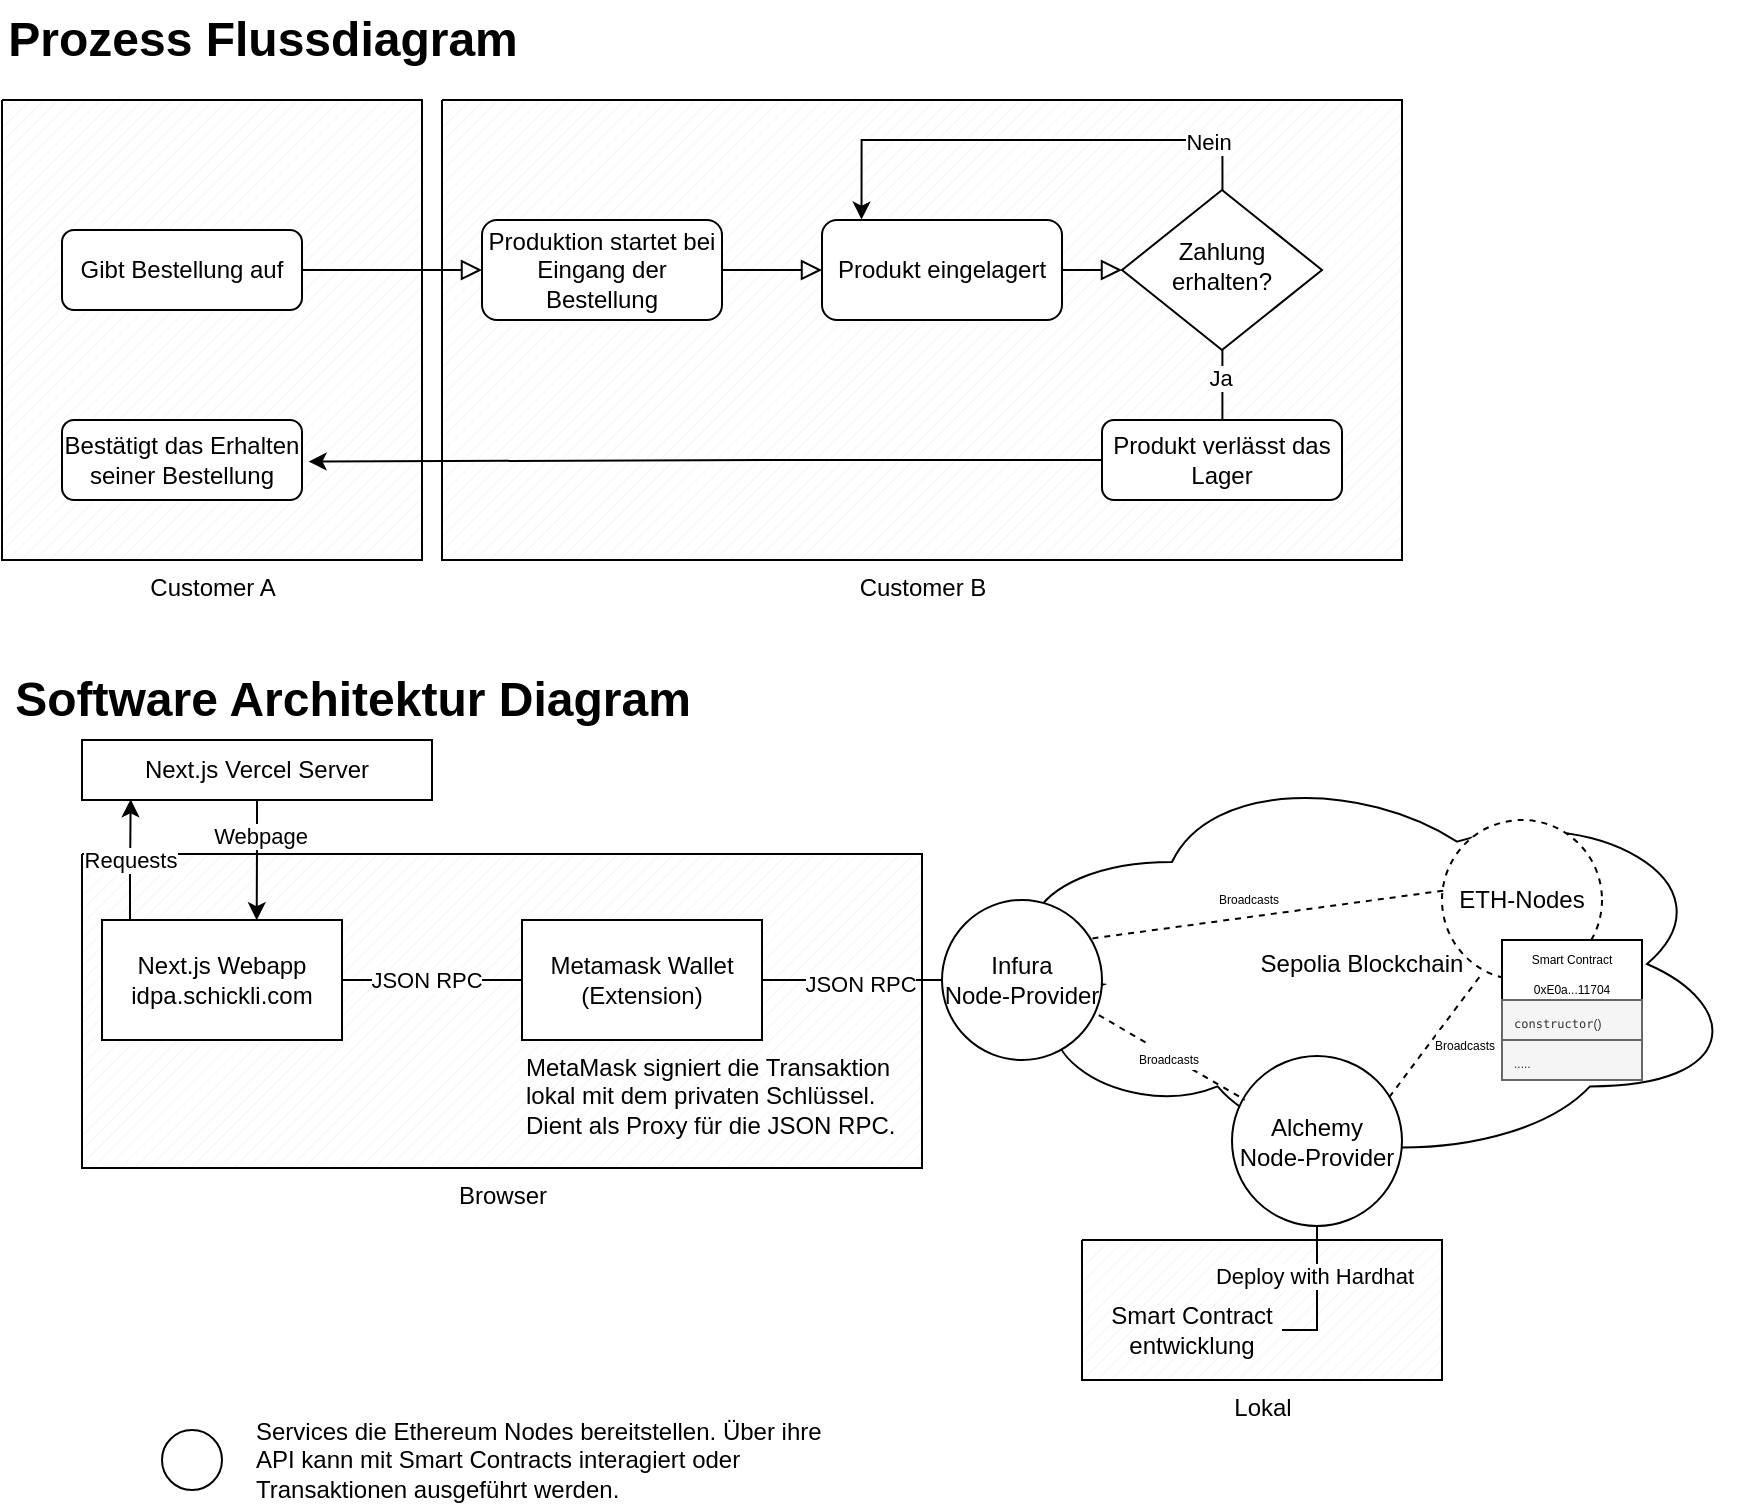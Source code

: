 <mxfile version="26.0.11">
  <diagram id="C5RBs43oDa-KdzZeNtuy" name="Page-1">
    <mxGraphModel dx="936" dy="2163" grid="1" gridSize="10" guides="1" tooltips="1" connect="1" arrows="1" fold="1" page="1" pageScale="1" pageWidth="827" pageHeight="1169" math="0" shadow="0">
      <root>
        <mxCell id="WIyWlLk6GJQsqaUBKTNV-0" />
        <mxCell id="WIyWlLk6GJQsqaUBKTNV-1" parent="WIyWlLk6GJQsqaUBKTNV-0" />
        <mxCell id="MR0TXyg04zWiqgAxsmCO-86" value="Lokal" style="verticalLabelPosition=bottom;verticalAlign=top;html=1;shape=mxgraph.basic.patternFillRect;fillStyle=diag;step=5;fillStrokeWidth=0.2;fillStrokeColor=#dddddd;" parent="WIyWlLk6GJQsqaUBKTNV-1" vertex="1">
          <mxGeometry x="560" y="610" width="180" height="70" as="geometry" />
        </mxCell>
        <mxCell id="MR0TXyg04zWiqgAxsmCO-78" value="Browser" style="verticalLabelPosition=bottom;verticalAlign=top;html=1;shape=mxgraph.basic.patternFillRect;fillStyle=diag;step=5;fillStrokeWidth=0.2;fillStrokeColor=#dddddd;" parent="WIyWlLk6GJQsqaUBKTNV-1" vertex="1">
          <mxGeometry x="60" y="417" width="420" height="157" as="geometry" />
        </mxCell>
        <mxCell id="MR0TXyg04zWiqgAxsmCO-3" value="Customer B" style="verticalLabelPosition=bottom;verticalAlign=top;html=1;shape=mxgraph.basic.patternFillRect;fillStyle=diag;step=5;fillStrokeWidth=0.2;fillStrokeColor=#dddddd;" parent="WIyWlLk6GJQsqaUBKTNV-1" vertex="1">
          <mxGeometry x="240" y="40" width="480" height="230" as="geometry" />
        </mxCell>
        <mxCell id="MR0TXyg04zWiqgAxsmCO-2" value="Customer A" style="verticalLabelPosition=bottom;verticalAlign=top;html=1;shape=mxgraph.basic.patternFillRect;fillStyle=diag;step=5;fillStrokeWidth=0.2;fillStrokeColor=#dddddd;" parent="WIyWlLk6GJQsqaUBKTNV-1" vertex="1">
          <mxGeometry x="20" y="40" width="210" height="230" as="geometry" />
        </mxCell>
        <mxCell id="WIyWlLk6GJQsqaUBKTNV-2" value="" style="rounded=0;html=1;jettySize=auto;orthogonalLoop=1;fontSize=11;endArrow=block;endFill=0;endSize=8;strokeWidth=1;shadow=0;labelBackgroundColor=none;edgeStyle=orthogonalEdgeStyle;" parent="WIyWlLk6GJQsqaUBKTNV-1" source="WIyWlLk6GJQsqaUBKTNV-7" target="WIyWlLk6GJQsqaUBKTNV-6" edge="1">
          <mxGeometry relative="1" as="geometry" />
        </mxCell>
        <mxCell id="WIyWlLk6GJQsqaUBKTNV-3" value="&lt;div&gt;Gibt Bestellung auf&lt;/div&gt;" style="rounded=1;whiteSpace=wrap;html=1;fontSize=12;glass=0;strokeWidth=1;shadow=0;" parent="WIyWlLk6GJQsqaUBKTNV-1" vertex="1">
          <mxGeometry x="50" y="105" width="120" height="40" as="geometry" />
        </mxCell>
        <mxCell id="MR0TXyg04zWiqgAxsmCO-15" style="edgeStyle=orthogonalEdgeStyle;rounded=0;orthogonalLoop=1;jettySize=auto;html=1;exitX=0.813;exitY=0.219;exitDx=0;exitDy=0;exitPerimeter=0;entryX=0.437;entryY=0.26;entryDx=0;entryDy=0;entryPerimeter=0;" parent="WIyWlLk6GJQsqaUBKTNV-1" source="MR0TXyg04zWiqgAxsmCO-3" target="MR0TXyg04zWiqgAxsmCO-3" edge="1">
          <mxGeometry relative="1" as="geometry">
            <mxPoint x="680" as="targetPoint" />
            <Array as="points">
              <mxPoint x="630" y="60" />
              <mxPoint x="450" y="60" />
            </Array>
          </mxGeometry>
        </mxCell>
        <mxCell id="MR0TXyg04zWiqgAxsmCO-16" value="&lt;div&gt;Nein&lt;/div&gt;" style="edgeLabel;html=1;align=center;verticalAlign=middle;resizable=0;points=[];" parent="MR0TXyg04zWiqgAxsmCO-15" vertex="1" connectable="0">
          <mxGeometry x="-0.702" y="1" relative="1" as="geometry">
            <mxPoint as="offset" />
          </mxGeometry>
        </mxCell>
        <mxCell id="WIyWlLk6GJQsqaUBKTNV-6" value="Zahlung erhalten?" style="rhombus;whiteSpace=wrap;html=1;shadow=0;fontFamily=Helvetica;fontSize=12;align=center;strokeWidth=1;spacing=6;spacingTop=-4;" parent="WIyWlLk6GJQsqaUBKTNV-1" vertex="1">
          <mxGeometry x="580" y="85" width="100" height="80" as="geometry" />
        </mxCell>
        <mxCell id="WIyWlLk6GJQsqaUBKTNV-11" value="Bestätigt das Erhalten seiner Bestellung" style="rounded=1;whiteSpace=wrap;html=1;fontSize=12;glass=0;strokeWidth=1;shadow=0;" parent="WIyWlLk6GJQsqaUBKTNV-1" vertex="1">
          <mxGeometry x="50" y="200" width="120" height="40" as="geometry" />
        </mxCell>
        <mxCell id="MR0TXyg04zWiqgAxsmCO-4" value="" style="rounded=0;html=1;jettySize=auto;orthogonalLoop=1;fontSize=11;endArrow=block;endFill=0;endSize=8;strokeWidth=1;shadow=0;labelBackgroundColor=none;edgeStyle=orthogonalEdgeStyle;" parent="WIyWlLk6GJQsqaUBKTNV-1" source="MR0TXyg04zWiqgAxsmCO-5" target="WIyWlLk6GJQsqaUBKTNV-7" edge="1">
          <mxGeometry relative="1" as="geometry">
            <mxPoint x="170" y="120" as="sourcePoint" />
            <mxPoint x="450" y="120" as="targetPoint" />
          </mxGeometry>
        </mxCell>
        <mxCell id="WIyWlLk6GJQsqaUBKTNV-7" value="Produkt eingelagert" style="rounded=1;whiteSpace=wrap;html=1;fontSize=12;glass=0;strokeWidth=1;shadow=0;" parent="WIyWlLk6GJQsqaUBKTNV-1" vertex="1">
          <mxGeometry x="430" y="100" width="120" height="50" as="geometry" />
        </mxCell>
        <mxCell id="MR0TXyg04zWiqgAxsmCO-6" value="" style="rounded=0;html=1;jettySize=auto;orthogonalLoop=1;fontSize=11;endArrow=block;endFill=0;endSize=8;strokeWidth=1;shadow=0;labelBackgroundColor=none;edgeStyle=orthogonalEdgeStyle;" parent="WIyWlLk6GJQsqaUBKTNV-1" source="WIyWlLk6GJQsqaUBKTNV-3" target="MR0TXyg04zWiqgAxsmCO-5" edge="1">
          <mxGeometry relative="1" as="geometry">
            <mxPoint x="170" y="120" as="sourcePoint" />
            <mxPoint x="430" y="125" as="targetPoint" />
            <Array as="points">
              <mxPoint x="190" y="125" />
              <mxPoint x="190" y="125" />
            </Array>
          </mxGeometry>
        </mxCell>
        <mxCell id="MR0TXyg04zWiqgAxsmCO-5" value="Produktion startet bei Eingang der Bestellung" style="rounded=1;whiteSpace=wrap;html=1;fontSize=12;glass=0;strokeWidth=1;shadow=0;" parent="WIyWlLk6GJQsqaUBKTNV-1" vertex="1">
          <mxGeometry x="260" y="100" width="120" height="50" as="geometry" />
        </mxCell>
        <mxCell id="MR0TXyg04zWiqgAxsmCO-12" value="m" style="edgeStyle=orthogonalEdgeStyle;rounded=0;orthogonalLoop=1;jettySize=auto;html=1;entryX=0.502;entryY=0.527;entryDx=0;entryDy=0;entryPerimeter=0;" parent="WIyWlLk6GJQsqaUBKTNV-1" source="WIyWlLk6GJQsqaUBKTNV-6" target="MR0TXyg04zWiqgAxsmCO-7" edge="1">
          <mxGeometry relative="1" as="geometry">
            <mxPoint x="630" y="165" as="sourcePoint" />
            <mxPoint x="521" y="240" as="targetPoint" />
            <Array as="points">
              <mxPoint x="630" y="240" />
            </Array>
          </mxGeometry>
        </mxCell>
        <mxCell id="MR0TXyg04zWiqgAxsmCO-14" value="Ja" style="edgeLabel;html=1;align=center;verticalAlign=middle;resizable=0;points=[];" parent="MR0TXyg04zWiqgAxsmCO-12" vertex="1" connectable="0">
          <mxGeometry x="-0.706" y="-1" relative="1" as="geometry">
            <mxPoint as="offset" />
          </mxGeometry>
        </mxCell>
        <mxCell id="MR0TXyg04zWiqgAxsmCO-7" value="Produkt verlässt das Lager" style="rounded=1;whiteSpace=wrap;html=1;fontSize=12;glass=0;strokeWidth=1;shadow=0;" parent="WIyWlLk6GJQsqaUBKTNV-1" vertex="1">
          <mxGeometry x="570" y="200" width="120" height="40" as="geometry" />
        </mxCell>
        <mxCell id="MR0TXyg04zWiqgAxsmCO-13" style="edgeStyle=orthogonalEdgeStyle;rounded=0;orthogonalLoop=1;jettySize=auto;html=1;entryX=0.73;entryY=0.786;entryDx=0;entryDy=0;entryPerimeter=0;" parent="WIyWlLk6GJQsqaUBKTNV-1" source="MR0TXyg04zWiqgAxsmCO-7" target="MR0TXyg04zWiqgAxsmCO-2" edge="1">
          <mxGeometry relative="1" as="geometry" />
        </mxCell>
        <mxCell id="MR0TXyg04zWiqgAxsmCO-34" value="Prozess Flussdiagram" style="text;strokeColor=none;fillColor=none;html=1;fontSize=24;fontStyle=1;verticalAlign=middle;align=center;" parent="WIyWlLk6GJQsqaUBKTNV-1" vertex="1">
          <mxGeometry x="100" y="-10" width="100" height="40" as="geometry" />
        </mxCell>
        <mxCell id="MR0TXyg04zWiqgAxsmCO-35" value="Software Architektur Diagram" style="text;strokeColor=none;fillColor=none;html=1;fontSize=24;fontStyle=1;verticalAlign=middle;align=center;" parent="WIyWlLk6GJQsqaUBKTNV-1" vertex="1">
          <mxGeometry x="145" y="320" width="100" height="40" as="geometry" />
        </mxCell>
        <mxCell id="MR0TXyg04zWiqgAxsmCO-41" style="edgeStyle=orthogonalEdgeStyle;rounded=0;orthogonalLoop=1;jettySize=auto;html=1;entryX=0;entryY=0.5;entryDx=0;entryDy=0;endArrow=none;endFill=0;" parent="WIyWlLk6GJQsqaUBKTNV-1" source="MR0TXyg04zWiqgAxsmCO-37" target="MR0TXyg04zWiqgAxsmCO-38" edge="1">
          <mxGeometry relative="1" as="geometry" />
        </mxCell>
        <mxCell id="MR0TXyg04zWiqgAxsmCO-58" value="JSON RPC" style="edgeLabel;html=1;align=center;verticalAlign=middle;resizable=0;points=[];" parent="MR0TXyg04zWiqgAxsmCO-41" vertex="1" connectable="0">
          <mxGeometry x="-0.086" relative="1" as="geometry">
            <mxPoint x="1" as="offset" />
          </mxGeometry>
        </mxCell>
        <mxCell id="MR0TXyg04zWiqgAxsmCO-37" value="&lt;div&gt;Next.js Webapp&lt;br&gt;idpa.schickli.com&lt;br&gt;&lt;/div&gt;" style="rounded=0;whiteSpace=wrap;html=1;" parent="WIyWlLk6GJQsqaUBKTNV-1" vertex="1">
          <mxGeometry x="70" y="450" width="120" height="60" as="geometry" />
        </mxCell>
        <mxCell id="MR0TXyg04zWiqgAxsmCO-38" value="&lt;div&gt;Metamask Wallet&lt;/div&gt;&lt;div&gt;(Extension)&lt;br&gt;&lt;/div&gt;" style="rounded=0;whiteSpace=wrap;html=1;" parent="WIyWlLk6GJQsqaUBKTNV-1" vertex="1">
          <mxGeometry x="280" y="450" width="120" height="60" as="geometry" />
        </mxCell>
        <mxCell id="MR0TXyg04zWiqgAxsmCO-42" value="Sepolia Blockchain" style="ellipse;shape=cloud;whiteSpace=wrap;html=1;" parent="WIyWlLk6GJQsqaUBKTNV-1" vertex="1">
          <mxGeometry x="510" y="370" width="380" height="204" as="geometry" />
        </mxCell>
        <mxCell id="MR0TXyg04zWiqgAxsmCO-45" style="edgeStyle=orthogonalEdgeStyle;rounded=0;orthogonalLoop=1;jettySize=auto;html=1;entryX=0.5;entryY=1;entryDx=0;entryDy=0;endArrow=none;endFill=0;" parent="WIyWlLk6GJQsqaUBKTNV-1" source="MR0TXyg04zWiqgAxsmCO-44" target="MR0TXyg04zWiqgAxsmCO-52" edge="1">
          <mxGeometry relative="1" as="geometry">
            <mxPoint x="630" y="675" as="targetPoint" />
            <Array as="points">
              <mxPoint x="605" y="655" />
              <mxPoint x="605" y="655" />
            </Array>
          </mxGeometry>
        </mxCell>
        <mxCell id="MR0TXyg04zWiqgAxsmCO-76" value="Deploy with Hardhat" style="edgeLabel;html=1;align=center;verticalAlign=middle;resizable=0;points=[];" parent="MR0TXyg04zWiqgAxsmCO-45" vertex="1" connectable="0">
          <mxGeometry x="0.3" y="2" relative="1" as="geometry">
            <mxPoint as="offset" />
          </mxGeometry>
        </mxCell>
        <mxCell id="MR0TXyg04zWiqgAxsmCO-44" value="Smart Contract entwicklung" style="text;html=1;align=center;verticalAlign=middle;whiteSpace=wrap;rounded=0;" parent="WIyWlLk6GJQsqaUBKTNV-1" vertex="1">
          <mxGeometry x="570" y="640" width="90" height="30" as="geometry" />
        </mxCell>
        <mxCell id="MR0TXyg04zWiqgAxsmCO-51" value="" style="edgeStyle=orthogonalEdgeStyle;rounded=0;orthogonalLoop=1;jettySize=auto;html=1;endArrow=none;endFill=0;entryX=0;entryY=0.5;entryDx=0;entryDy=0;" parent="WIyWlLk6GJQsqaUBKTNV-1" source="MR0TXyg04zWiqgAxsmCO-38" target="MR0TXyg04zWiqgAxsmCO-50" edge="1">
          <mxGeometry relative="1" as="geometry">
            <mxPoint x="290" y="490" as="sourcePoint" />
            <mxPoint x="360" y="480" as="targetPoint" />
            <Array as="points" />
          </mxGeometry>
        </mxCell>
        <mxCell id="MR0TXyg04zWiqgAxsmCO-69" value="JSON RPC" style="edgeLabel;html=1;align=center;verticalAlign=middle;resizable=0;points=[];" parent="MR0TXyg04zWiqgAxsmCO-51" vertex="1" connectable="0">
          <mxGeometry x="0.08" y="-2" relative="1" as="geometry">
            <mxPoint as="offset" />
          </mxGeometry>
        </mxCell>
        <mxCell id="MR0TXyg04zWiqgAxsmCO-50" value="&lt;div&gt;Infura&lt;/div&gt;&lt;div&gt;Node-Provider&lt;/div&gt;" style="ellipse;whiteSpace=wrap;html=1;aspect=fixed;" parent="WIyWlLk6GJQsqaUBKTNV-1" vertex="1">
          <mxGeometry x="490" y="440" width="80" height="80" as="geometry" />
        </mxCell>
        <mxCell id="MR0TXyg04zWiqgAxsmCO-52" value="&lt;div&gt;Alchemy&lt;/div&gt;Node-Provider" style="ellipse;whiteSpace=wrap;html=1;aspect=fixed;" parent="WIyWlLk6GJQsqaUBKTNV-1" vertex="1">
          <mxGeometry x="635" y="518" width="85" height="85" as="geometry" />
        </mxCell>
        <mxCell id="MR0TXyg04zWiqgAxsmCO-55" value="" style="ellipse;whiteSpace=wrap;html=1;aspect=fixed;" parent="WIyWlLk6GJQsqaUBKTNV-1" vertex="1">
          <mxGeometry x="100" y="705" width="30" height="30" as="geometry" />
        </mxCell>
        <mxCell id="MR0TXyg04zWiqgAxsmCO-56" value="Services die Ethereum Nodes bereitstellen. Über ihre API kann mit Smart Contracts interagiert oder Transaktionen ausgeführt werden." style="text;html=1;align=left;verticalAlign=middle;whiteSpace=wrap;rounded=0;" parent="WIyWlLk6GJQsqaUBKTNV-1" vertex="1">
          <mxGeometry x="145" y="700" width="285" height="40" as="geometry" />
        </mxCell>
        <mxCell id="MR0TXyg04zWiqgAxsmCO-57" value="&lt;div&gt;MetaMask signiert die Transaktion lokal mit dem privaten Schlüssel. Dient als Proxy für die JSON RPC. &lt;/div&gt;" style="text;html=1;align=left;verticalAlign=middle;whiteSpace=wrap;rounded=0;" parent="WIyWlLk6GJQsqaUBKTNV-1" vertex="1">
          <mxGeometry x="280" y="518" width="190" height="40" as="geometry" />
        </mxCell>
        <mxCell id="MR0TXyg04zWiqgAxsmCO-59" value="ETH-Nodes" style="ellipse;whiteSpace=wrap;html=1;aspect=fixed;dashed=1;" parent="WIyWlLk6GJQsqaUBKTNV-1" vertex="1">
          <mxGeometry x="740" y="400" width="80" height="80" as="geometry" />
        </mxCell>
        <mxCell id="MR0TXyg04zWiqgAxsmCO-60" value="" style="endArrow=none;dashed=1;html=1;rounded=0;exitX=0.98;exitY=0.72;exitDx=0;exitDy=0;exitPerimeter=0;entryX=0.075;entryY=0.258;entryDx=0;entryDy=0;entryPerimeter=0;" parent="WIyWlLk6GJQsqaUBKTNV-1" source="MR0TXyg04zWiqgAxsmCO-50" target="MR0TXyg04zWiqgAxsmCO-52" edge="1">
          <mxGeometry width="50" height="50" relative="1" as="geometry">
            <mxPoint x="560" y="525" as="sourcePoint" />
            <mxPoint x="610" y="475" as="targetPoint" />
          </mxGeometry>
        </mxCell>
        <mxCell id="MR0TXyg04zWiqgAxsmCO-68" value="&lt;font style=&quot;font-size: 6px;&quot;&gt;Broadcasts&lt;/font&gt;" style="edgeLabel;html=1;align=center;verticalAlign=middle;resizable=0;points=[];" parent="MR0TXyg04zWiqgAxsmCO-60" vertex="1" connectable="0">
          <mxGeometry x="-0.068" relative="1" as="geometry">
            <mxPoint as="offset" />
          </mxGeometry>
        </mxCell>
        <mxCell id="MR0TXyg04zWiqgAxsmCO-62" value="" style="endArrow=none;dashed=1;html=1;rounded=0;exitX=0.925;exitY=0.242;exitDx=0;exitDy=0;exitPerimeter=0;entryX=0.25;entryY=0.96;entryDx=0;entryDy=0;entryPerimeter=0;" parent="WIyWlLk6GJQsqaUBKTNV-1" source="MR0TXyg04zWiqgAxsmCO-52" target="MR0TXyg04zWiqgAxsmCO-59" edge="1">
          <mxGeometry width="50" height="50" relative="1" as="geometry">
            <mxPoint x="560" y="525" as="sourcePoint" />
            <mxPoint x="610" y="475" as="targetPoint" />
          </mxGeometry>
        </mxCell>
        <mxCell id="MR0TXyg04zWiqgAxsmCO-65" value="&lt;font style=&quot;font-size: 6px;&quot;&gt;Broadcasts&lt;/font&gt;" style="edgeLabel;html=1;align=center;verticalAlign=middle;resizable=0;points=[];" parent="MR0TXyg04zWiqgAxsmCO-62" vertex="1" connectable="0">
          <mxGeometry x="-0.107" relative="1" as="geometry">
            <mxPoint x="16" as="offset" />
          </mxGeometry>
        </mxCell>
        <mxCell id="MR0TXyg04zWiqgAxsmCO-63" value="" style="endArrow=none;dashed=1;html=1;rounded=0;exitX=0.94;exitY=0.24;exitDx=0;exitDy=0;exitPerimeter=0;entryX=0.02;entryY=0.44;entryDx=0;entryDy=0;entryPerimeter=0;" parent="WIyWlLk6GJQsqaUBKTNV-1" source="MR0TXyg04zWiqgAxsmCO-50" target="MR0TXyg04zWiqgAxsmCO-59" edge="1">
          <mxGeometry width="50" height="50" relative="1" as="geometry">
            <mxPoint x="560" y="525" as="sourcePoint" />
            <mxPoint x="610" y="475" as="targetPoint" />
          </mxGeometry>
        </mxCell>
        <mxCell id="MR0TXyg04zWiqgAxsmCO-64" value="&lt;font style=&quot;font-size: 6px;&quot;&gt;Broadcasts&lt;/font&gt;" style="edgeLabel;html=1;align=center;verticalAlign=middle;resizable=0;points=[];" parent="MR0TXyg04zWiqgAxsmCO-63" vertex="1" connectable="0">
          <mxGeometry x="-0.079" y="-1" relative="1" as="geometry">
            <mxPoint x="-4" y="-11" as="offset" />
          </mxGeometry>
        </mxCell>
        <mxCell id="MR0TXyg04zWiqgAxsmCO-72" value="&lt;font style=&quot;font-size: 6px;&quot;&gt;Smart Contract 0xE0a...11704&lt;/font&gt;" style="swimlane;fontStyle=0;childLayout=stackLayout;horizontal=1;startSize=30;horizontalStack=0;resizeParent=1;resizeParentMax=0;resizeLast=0;collapsible=1;marginBottom=0;whiteSpace=wrap;html=1;" parent="WIyWlLk6GJQsqaUBKTNV-1" vertex="1">
          <mxGeometry x="770" y="460" width="70" height="70" as="geometry">
            <mxRectangle x="680" y="555" width="200" height="30" as="alternateBounds" />
          </mxGeometry>
        </mxCell>
        <mxCell id="MR0TXyg04zWiqgAxsmCO-73" value="&lt;font style=&quot;font-size: 6px;&quot; face=&quot;Helvetica&quot;&gt;&lt;code&gt;constructor&lt;/code&gt;()&lt;/font&gt;" style="text;align=left;verticalAlign=middle;spacingLeft=4;spacingRight=4;overflow=hidden;points=[[0,0.5],[1,0.5]];portConstraint=eastwest;rotatable=0;whiteSpace=wrap;html=1;fillColor=#f5f5f5;fontColor=#333333;strokeColor=#666666;" parent="MR0TXyg04zWiqgAxsmCO-72" vertex="1">
          <mxGeometry y="30" width="70" height="20" as="geometry" />
        </mxCell>
        <mxCell id="MR0TXyg04zWiqgAxsmCO-74" value="&lt;font style=&quot;font-size: 6px;&quot;&gt;.....&lt;/font&gt;" style="text;strokeColor=#666666;fillColor=#f5f5f5;align=left;verticalAlign=middle;spacingLeft=4;spacingRight=4;overflow=hidden;points=[[0,0.5],[1,0.5]];portConstraint=eastwest;rotatable=0;whiteSpace=wrap;html=1;fontColor=#333333;" parent="MR0TXyg04zWiqgAxsmCO-72" vertex="1">
          <mxGeometry y="50" width="70" height="20" as="geometry" />
        </mxCell>
        <mxCell id="MR0TXyg04zWiqgAxsmCO-79" value="Next.js Vercel Server" style="rounded=0;whiteSpace=wrap;html=1;" parent="WIyWlLk6GJQsqaUBKTNV-1" vertex="1">
          <mxGeometry x="60" y="360" width="175" height="30" as="geometry" />
        </mxCell>
        <mxCell id="MR0TXyg04zWiqgAxsmCO-80" style="edgeStyle=orthogonalEdgeStyle;rounded=0;orthogonalLoop=1;jettySize=auto;html=1;entryX=0.139;entryY=0.988;entryDx=0;entryDy=0;entryPerimeter=0;" parent="WIyWlLk6GJQsqaUBKTNV-1" source="MR0TXyg04zWiqgAxsmCO-37" target="MR0TXyg04zWiqgAxsmCO-79" edge="1">
          <mxGeometry relative="1" as="geometry">
            <Array as="points">
              <mxPoint x="84" y="430" />
              <mxPoint x="84" y="430" />
            </Array>
          </mxGeometry>
        </mxCell>
        <mxCell id="MR0TXyg04zWiqgAxsmCO-81" value="&lt;div&gt;Requests&lt;/div&gt;" style="edgeLabel;html=1;align=center;verticalAlign=middle;resizable=0;points=[];" parent="MR0TXyg04zWiqgAxsmCO-80" vertex="1" connectable="0">
          <mxGeometry x="0.003" relative="1" as="geometry">
            <mxPoint as="offset" />
          </mxGeometry>
        </mxCell>
        <mxCell id="MR0TXyg04zWiqgAxsmCO-84" style="edgeStyle=orthogonalEdgeStyle;rounded=0;orthogonalLoop=1;jettySize=auto;html=1;entryX=0.208;entryY=0.211;entryDx=0;entryDy=0;entryPerimeter=0;" parent="WIyWlLk6GJQsqaUBKTNV-1" source="MR0TXyg04zWiqgAxsmCO-79" target="MR0TXyg04zWiqgAxsmCO-78" edge="1">
          <mxGeometry relative="1" as="geometry" />
        </mxCell>
        <mxCell id="MR0TXyg04zWiqgAxsmCO-85" value="Webpage" style="edgeLabel;html=1;align=center;verticalAlign=middle;resizable=0;points=[];" parent="MR0TXyg04zWiqgAxsmCO-84" vertex="1" connectable="0">
          <mxGeometry x="-0.334" relative="1" as="geometry">
            <mxPoint x="1" y="-2" as="offset" />
          </mxGeometry>
        </mxCell>
      </root>
    </mxGraphModel>
  </diagram>
</mxfile>
